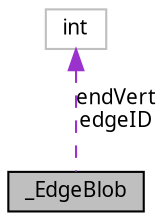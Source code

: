 digraph G
{
  edge [fontname="FreeSans.ttf",fontsize=10,labelfontname="FreeSans.ttf",labelfontsize=10];
  node [fontname="FreeSans.ttf",fontsize=10,shape=record];
  Node1 [label="_EdgeBlob",height=0.2,width=0.4,color="black", fillcolor="grey75", style="filled" fontcolor="black"];
  Node2 -> Node1 [dir=back,color="darkorchid3",fontsize=10,style="dashed",label="endVert\nedgeID",fontname="FreeSans.ttf"];
  Node2 [label="int",height=0.2,width=0.4,color="grey75", fillcolor="white", style="filled"];
}
